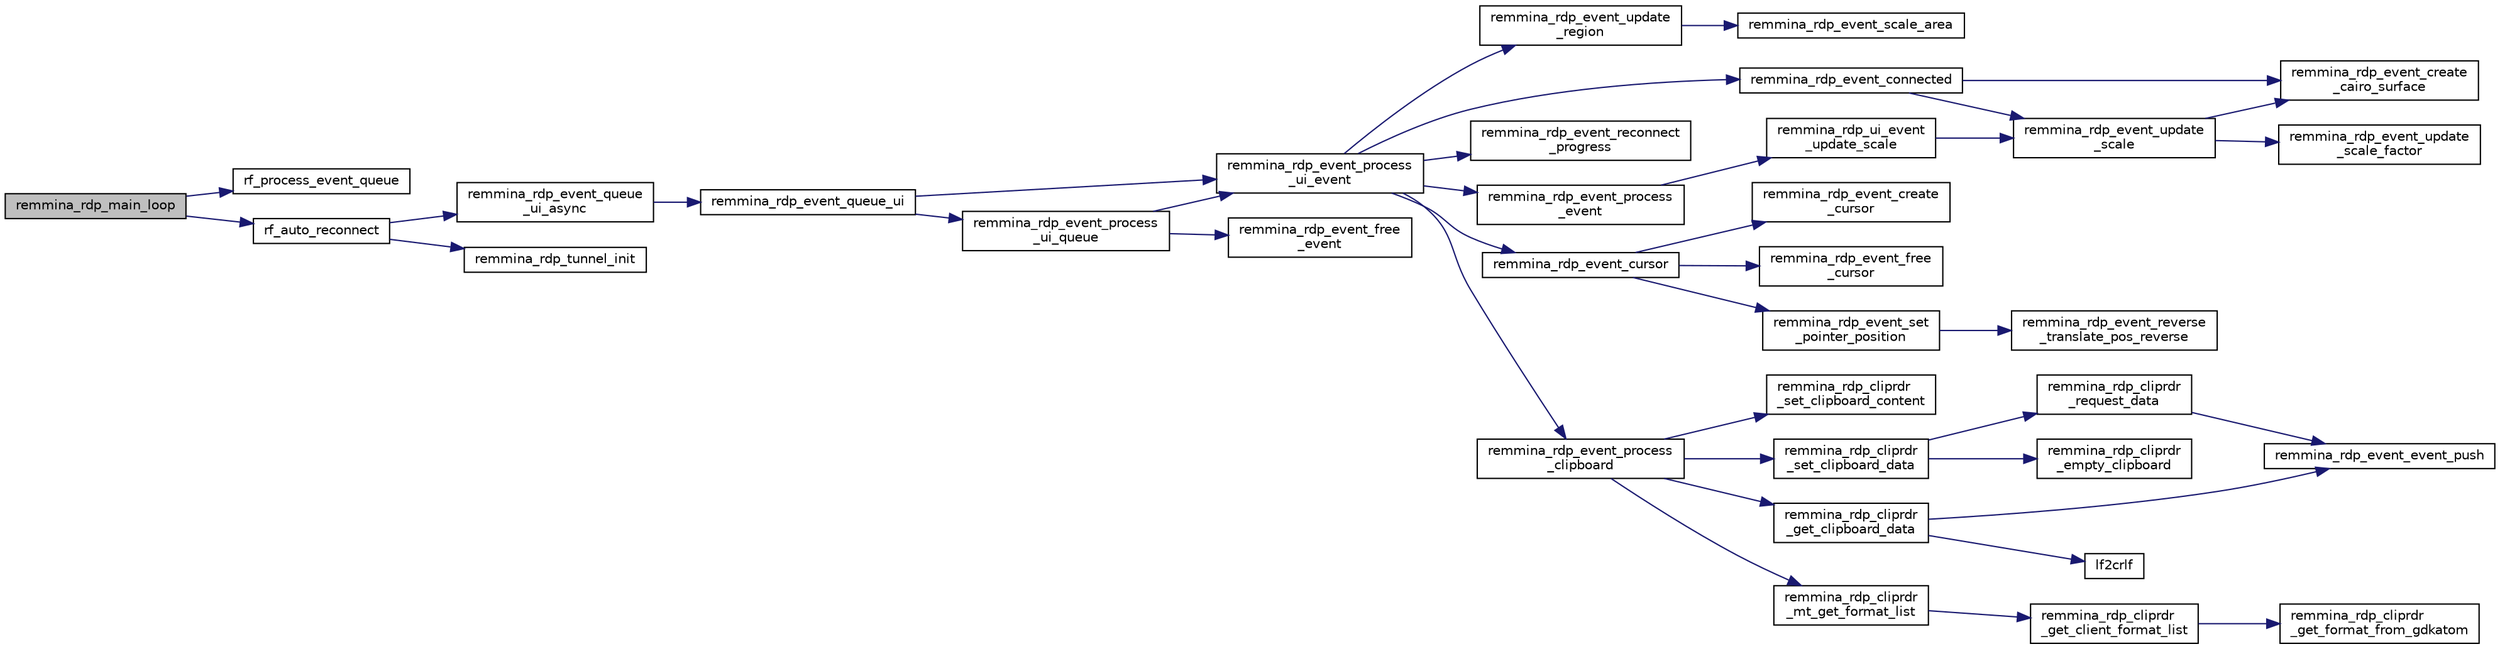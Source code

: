 digraph "remmina_rdp_main_loop"
{
  edge [fontname="Helvetica",fontsize="10",labelfontname="Helvetica",labelfontsize="10"];
  node [fontname="Helvetica",fontsize="10",shape=record];
  rankdir="LR";
  Node156 [label="remmina_rdp_main_loop",height=0.2,width=0.4,color="black", fillcolor="grey75", style="filled", fontcolor="black"];
  Node156 -> Node157 [color="midnightblue",fontsize="10",style="solid",fontname="Helvetica"];
  Node157 [label="rf_process_event_queue",height=0.2,width=0.4,color="black", fillcolor="white", style="filled",URL="$rdp__plugin_8c.html#a8b9e88d2925be5eee2025f4c3ede1e29"];
  Node156 -> Node158 [color="midnightblue",fontsize="10",style="solid",fontname="Helvetica"];
  Node158 [label="rf_auto_reconnect",height=0.2,width=0.4,color="black", fillcolor="white", style="filled",URL="$rdp__plugin_8c.html#a6dc42bd40842f63939e962828c19cfc7"];
  Node158 -> Node159 [color="midnightblue",fontsize="10",style="solid",fontname="Helvetica"];
  Node159 [label="remmina_rdp_event_queue\l_ui_async",height=0.2,width=0.4,color="black", fillcolor="white", style="filled",URL="$rdp__event_8c.html#ae445fd0a84c7c9414a177a69c86cf325"];
  Node159 -> Node160 [color="midnightblue",fontsize="10",style="solid",fontname="Helvetica"];
  Node160 [label="remmina_rdp_event_queue_ui",height=0.2,width=0.4,color="black", fillcolor="white", style="filled",URL="$rdp__event_8c.html#a2b91746b782b7782432bd1d23c6a9945"];
  Node160 -> Node161 [color="midnightblue",fontsize="10",style="solid",fontname="Helvetica"];
  Node161 [label="remmina_rdp_event_process\l_ui_event",height=0.2,width=0.4,color="black", fillcolor="white", style="filled",URL="$rdp__event_8c.html#a6929ce2effcc3cf2be6d5ec8b19d5466"];
  Node161 -> Node162 [color="midnightblue",fontsize="10",style="solid",fontname="Helvetica"];
  Node162 [label="remmina_rdp_event_update\l_region",height=0.2,width=0.4,color="black", fillcolor="white", style="filled",URL="$rdp__event_8c.html#ae3cea5929e8c3b1ff068f9ca3fbb538c"];
  Node162 -> Node163 [color="midnightblue",fontsize="10",style="solid",fontname="Helvetica"];
  Node163 [label="remmina_rdp_event_scale_area",height=0.2,width=0.4,color="black", fillcolor="white", style="filled",URL="$rdp__event_8c.html#a080ab4a0a8f592bb5484202175beaaa5"];
  Node161 -> Node164 [color="midnightblue",fontsize="10",style="solid",fontname="Helvetica"];
  Node164 [label="remmina_rdp_event_connected",height=0.2,width=0.4,color="black", fillcolor="white", style="filled",URL="$rdp__event_8c.html#abe98674433c473136ccd28aab85a7748"];
  Node164 -> Node165 [color="midnightblue",fontsize="10",style="solid",fontname="Helvetica"];
  Node165 [label="remmina_rdp_event_create\l_cairo_surface",height=0.2,width=0.4,color="black", fillcolor="white", style="filled",URL="$rdp__event_8c.html#a789ec99777755da7cae468216a74095a"];
  Node164 -> Node166 [color="midnightblue",fontsize="10",style="solid",fontname="Helvetica"];
  Node166 [label="remmina_rdp_event_update\l_scale",height=0.2,width=0.4,color="black", fillcolor="white", style="filled",URL="$rdp__event_8c.html#a64ce0c66bb4cb6ddaee263ce8563f497"];
  Node166 -> Node165 [color="midnightblue",fontsize="10",style="solid",fontname="Helvetica"];
  Node166 -> Node167 [color="midnightblue",fontsize="10",style="solid",fontname="Helvetica"];
  Node167 [label="remmina_rdp_event_update\l_scale_factor",height=0.2,width=0.4,color="black", fillcolor="white", style="filled",URL="$rdp__event_8c.html#a6076424eb759c91ca9c8da59432c66d6"];
  Node161 -> Node168 [color="midnightblue",fontsize="10",style="solid",fontname="Helvetica"];
  Node168 [label="remmina_rdp_event_reconnect\l_progress",height=0.2,width=0.4,color="black", fillcolor="white", style="filled",URL="$rdp__event_8c.html#ab7cbdc2f8cf829e2f09ecfa605a92d65"];
  Node161 -> Node169 [color="midnightblue",fontsize="10",style="solid",fontname="Helvetica"];
  Node169 [label="remmina_rdp_event_cursor",height=0.2,width=0.4,color="black", fillcolor="white", style="filled",URL="$rdp__event_8c.html#a064c56982a401aff33a8c723eb157016"];
  Node169 -> Node170 [color="midnightblue",fontsize="10",style="solid",fontname="Helvetica"];
  Node170 [label="remmina_rdp_event_create\l_cursor",height=0.2,width=0.4,color="black", fillcolor="white", style="filled",URL="$rdp__event_8c.html#ae8ef8118379a8bb6a6f99a8bbc0cbcfc"];
  Node169 -> Node171 [color="midnightblue",fontsize="10",style="solid",fontname="Helvetica"];
  Node171 [label="remmina_rdp_event_free\l_cursor",height=0.2,width=0.4,color="black", fillcolor="white", style="filled",URL="$rdp__event_8c.html#a740d33b9c229ada638eeeebe2ffca461"];
  Node169 -> Node172 [color="midnightblue",fontsize="10",style="solid",fontname="Helvetica"];
  Node172 [label="remmina_rdp_event_set\l_pointer_position",height=0.2,width=0.4,color="black", fillcolor="white", style="filled",URL="$rdp__event_8c.html#a34c7d3a1bb411e84d3b4e30fcccc9cd8"];
  Node172 -> Node173 [color="midnightblue",fontsize="10",style="solid",fontname="Helvetica"];
  Node173 [label="remmina_rdp_event_reverse\l_translate_pos_reverse",height=0.2,width=0.4,color="black", fillcolor="white", style="filled",URL="$rdp__event_8c.html#a20d5fac8955f4f813759ca5c32078b7c"];
  Node161 -> Node174 [color="midnightblue",fontsize="10",style="solid",fontname="Helvetica"];
  Node174 [label="remmina_rdp_event_process\l_clipboard",height=0.2,width=0.4,color="black", fillcolor="white", style="filled",URL="$rdp__cliprdr_8c.html#ad4fad618198e7746ea1e4ebd01a9b173"];
  Node174 -> Node175 [color="midnightblue",fontsize="10",style="solid",fontname="Helvetica"];
  Node175 [label="remmina_rdp_cliprdr\l_mt_get_format_list",height=0.2,width=0.4,color="black", fillcolor="white", style="filled",URL="$rdp__cliprdr_8c.html#a9d9b4fd8f4efbac086e3a2a274647ce5"];
  Node175 -> Node176 [color="midnightblue",fontsize="10",style="solid",fontname="Helvetica"];
  Node176 [label="remmina_rdp_cliprdr\l_get_client_format_list",height=0.2,width=0.4,color="black", fillcolor="white", style="filled",URL="$rdp__cliprdr_8c.html#accb7cad54767b8f658b8ea438690ef4f"];
  Node176 -> Node177 [color="midnightblue",fontsize="10",style="solid",fontname="Helvetica"];
  Node177 [label="remmina_rdp_cliprdr\l_get_format_from_gdkatom",height=0.2,width=0.4,color="black", fillcolor="white", style="filled",URL="$rdp__cliprdr_8c.html#a7eb7cd7eeab0e52c33721cc0564964ea"];
  Node174 -> Node178 [color="midnightblue",fontsize="10",style="solid",fontname="Helvetica"];
  Node178 [label="remmina_rdp_cliprdr\l_get_clipboard_data",height=0.2,width=0.4,color="black", fillcolor="white", style="filled",URL="$rdp__cliprdr_8c.html#a1875ac25f73dd93e4b716746e7c6b8d5"];
  Node178 -> Node179 [color="midnightblue",fontsize="10",style="solid",fontname="Helvetica"];
  Node179 [label="lf2crlf",height=0.2,width=0.4,color="black", fillcolor="white", style="filled",URL="$rdp__cliprdr_8c.html#a4f9d059736e69df00273ec853d15c772"];
  Node178 -> Node180 [color="midnightblue",fontsize="10",style="solid",fontname="Helvetica"];
  Node180 [label="remmina_rdp_event_event_push",height=0.2,width=0.4,color="black", fillcolor="white", style="filled",URL="$rdp__event_8c.html#ad446d6471bddba97f8bfcee8c51e4580"];
  Node174 -> Node181 [color="midnightblue",fontsize="10",style="solid",fontname="Helvetica"];
  Node181 [label="remmina_rdp_cliprdr\l_set_clipboard_data",height=0.2,width=0.4,color="black", fillcolor="white", style="filled",URL="$rdp__cliprdr_8c.html#a007ce9136242f75dc148bd4e2ee5fde5"];
  Node181 -> Node182 [color="midnightblue",fontsize="10",style="solid",fontname="Helvetica"];
  Node182 [label="remmina_rdp_cliprdr\l_request_data",height=0.2,width=0.4,color="black", fillcolor="white", style="filled",URL="$rdp__cliprdr_8c.html#a48904924b1064d1bb3bfb6116bac6bd3"];
  Node182 -> Node180 [color="midnightblue",fontsize="10",style="solid",fontname="Helvetica"];
  Node181 -> Node183 [color="midnightblue",fontsize="10",style="solid",fontname="Helvetica"];
  Node183 [label="remmina_rdp_cliprdr\l_empty_clipboard",height=0.2,width=0.4,color="black", fillcolor="white", style="filled",URL="$rdp__cliprdr_8c.html#a719b6820f66508f8acb943a1bf1a495d"];
  Node174 -> Node184 [color="midnightblue",fontsize="10",style="solid",fontname="Helvetica"];
  Node184 [label="remmina_rdp_cliprdr\l_set_clipboard_content",height=0.2,width=0.4,color="black", fillcolor="white", style="filled",URL="$rdp__cliprdr_8c.html#ac3bc1f06354bf50b72d770f6d14ce0b3"];
  Node161 -> Node185 [color="midnightblue",fontsize="10",style="solid",fontname="Helvetica"];
  Node185 [label="remmina_rdp_event_process\l_event",height=0.2,width=0.4,color="black", fillcolor="white", style="filled",URL="$rdp__event_8c.html#a5f5fcd2a5c81d0c8bec609e0428735c5"];
  Node185 -> Node186 [color="midnightblue",fontsize="10",style="solid",fontname="Helvetica"];
  Node186 [label="remmina_rdp_ui_event\l_update_scale",height=0.2,width=0.4,color="black", fillcolor="white", style="filled",URL="$rdp__event_8c.html#ae0e0d42524cb165cd6d26553c104dbde"];
  Node186 -> Node166 [color="midnightblue",fontsize="10",style="solid",fontname="Helvetica"];
  Node160 -> Node187 [color="midnightblue",fontsize="10",style="solid",fontname="Helvetica"];
  Node187 [label="remmina_rdp_event_process\l_ui_queue",height=0.2,width=0.4,color="black", fillcolor="white", style="filled",URL="$rdp__event_8c.html#abfa1d5d0b0494818fb5e1a549c0acd23"];
  Node187 -> Node161 [color="midnightblue",fontsize="10",style="solid",fontname="Helvetica"];
  Node187 -> Node188 [color="midnightblue",fontsize="10",style="solid",fontname="Helvetica"];
  Node188 [label="remmina_rdp_event_free\l_event",height=0.2,width=0.4,color="black", fillcolor="white", style="filled",URL="$rdp__event_8c.html#a40b4fd190055c10d5d2248a6eca5f50f"];
  Node158 -> Node189 [color="midnightblue",fontsize="10",style="solid",fontname="Helvetica"];
  Node189 [label="remmina_rdp_tunnel_init",height=0.2,width=0.4,color="black", fillcolor="white", style="filled",URL="$rdp__plugin_8c.html#af95e15a376e56355da6c52e85d8553af"];
}
